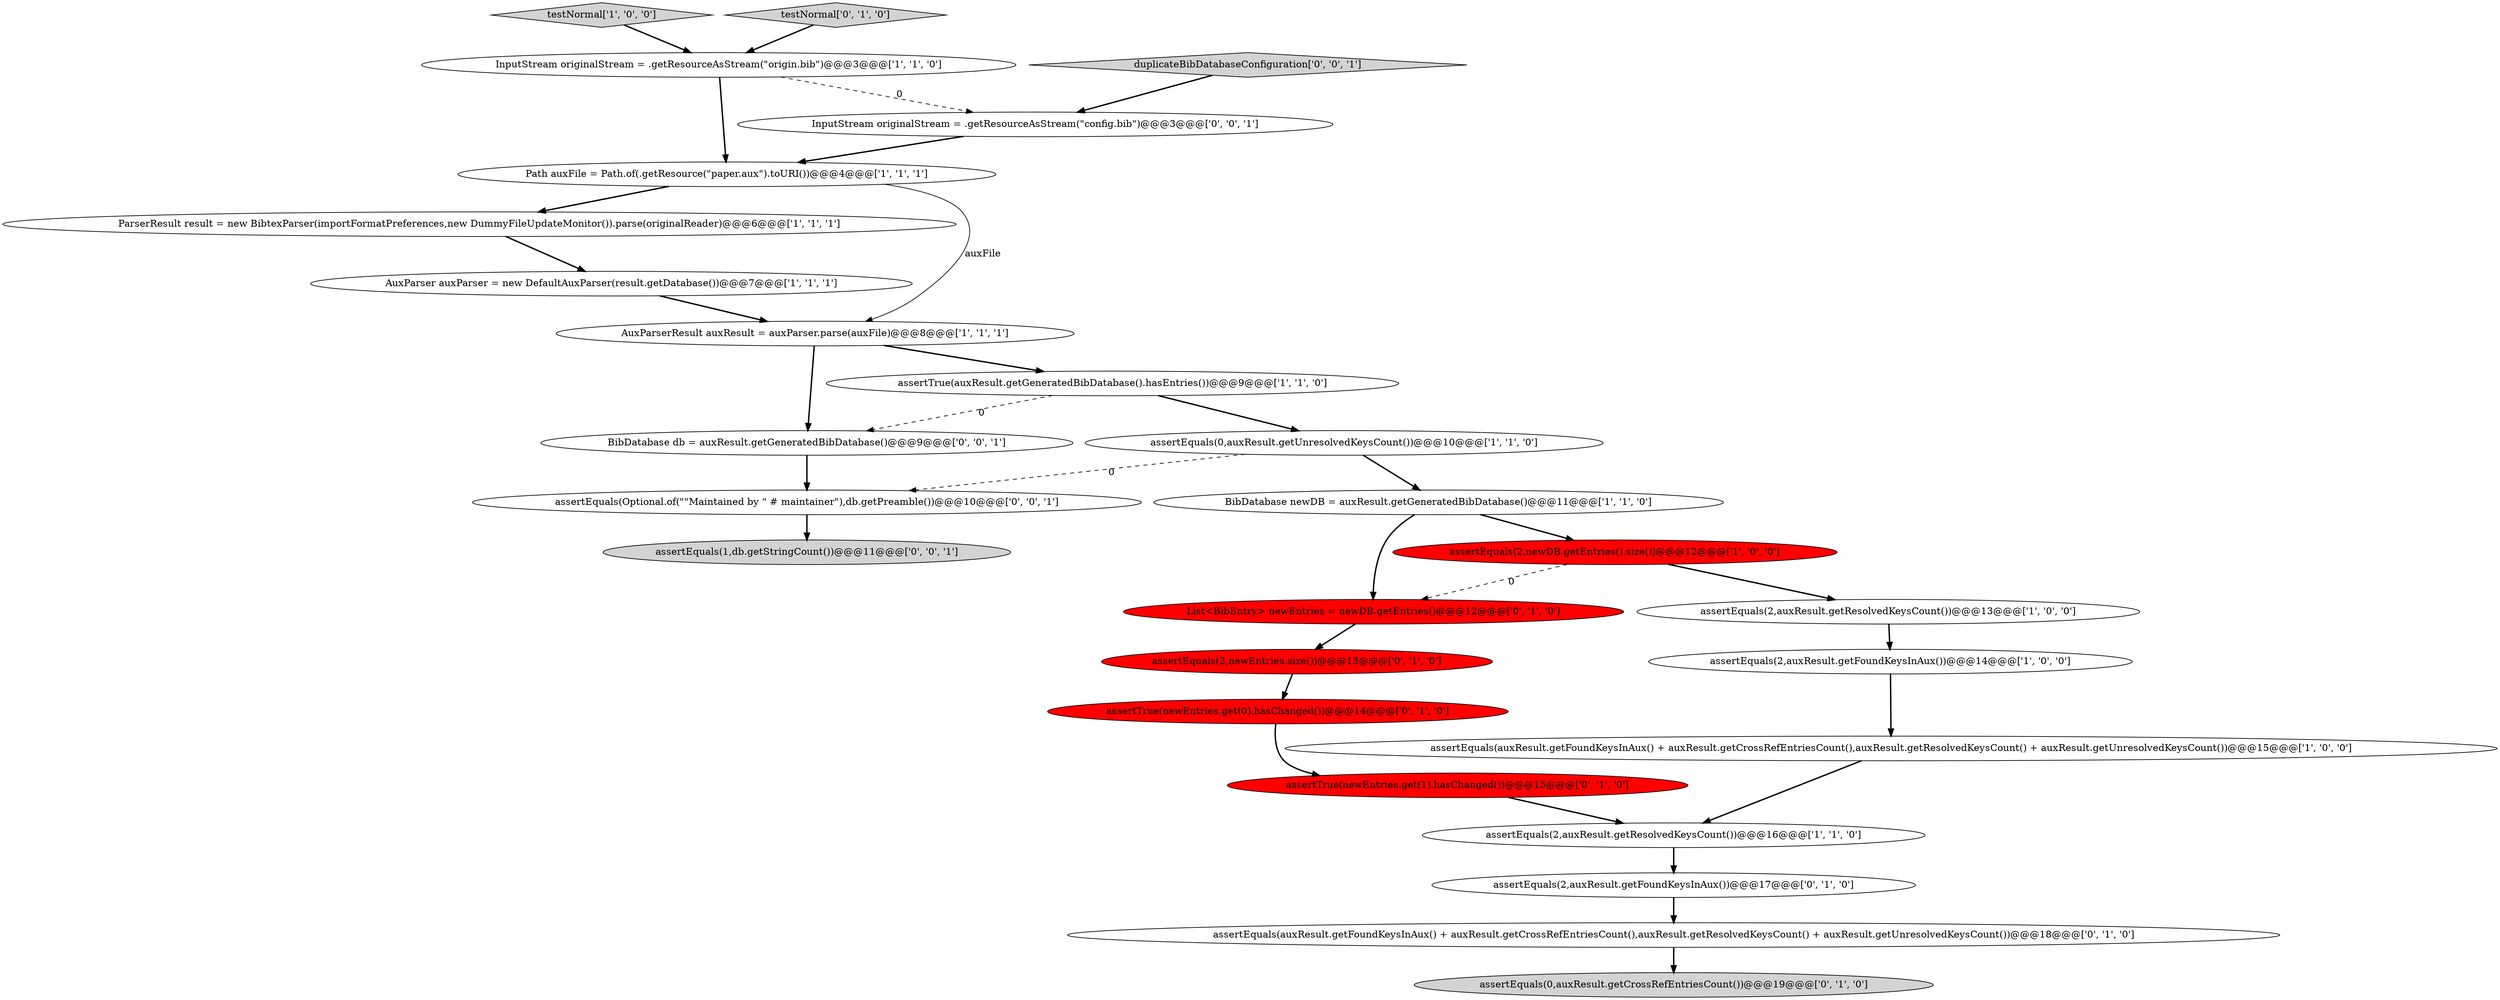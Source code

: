 digraph {
26 [style = filled, label = "assertEquals(Optional.of(\"\"Maintained by \" # maintainer\"),db.getPreamble())@@@10@@@['0', '0', '1']", fillcolor = white, shape = ellipse image = "AAA0AAABBB3BBB"];
4 [style = filled, label = "assertEquals(0,auxResult.getUnresolvedKeysCount())@@@10@@@['1', '1', '0']", fillcolor = white, shape = ellipse image = "AAA0AAABBB1BBB"];
13 [style = filled, label = "assertEquals(2,newDB.getEntries().size())@@@12@@@['1', '0', '0']", fillcolor = red, shape = ellipse image = "AAA1AAABBB1BBB"];
24 [style = filled, label = "BibDatabase db = auxResult.getGeneratedBibDatabase()@@@9@@@['0', '0', '1']", fillcolor = white, shape = ellipse image = "AAA0AAABBB3BBB"];
14 [style = filled, label = "assertTrue(newEntries.get(0).hasChanged())@@@14@@@['0', '1', '0']", fillcolor = red, shape = ellipse image = "AAA1AAABBB2BBB"];
23 [style = filled, label = "InputStream originalStream = .getResourceAsStream(\"config.bib\")@@@3@@@['0', '0', '1']", fillcolor = white, shape = ellipse image = "AAA0AAABBB3BBB"];
15 [style = filled, label = "assertEquals(2,auxResult.getFoundKeysInAux())@@@17@@@['0', '1', '0']", fillcolor = white, shape = ellipse image = "AAA0AAABBB2BBB"];
8 [style = filled, label = "ParserResult result = new BibtexParser(importFormatPreferences,new DummyFileUpdateMonitor()).parse(originalReader)@@@6@@@['1', '1', '1']", fillcolor = white, shape = ellipse image = "AAA0AAABBB1BBB"];
0 [style = filled, label = "Path auxFile = Path.of(.getResource(\"paper.aux\").toURI())@@@4@@@['1', '1', '1']", fillcolor = white, shape = ellipse image = "AAA0AAABBB1BBB"];
11 [style = filled, label = "assertEquals(2,auxResult.getResolvedKeysCount())@@@16@@@['1', '1', '0']", fillcolor = white, shape = ellipse image = "AAA0AAABBB1BBB"];
9 [style = filled, label = "testNormal['1', '0', '0']", fillcolor = lightgray, shape = diamond image = "AAA0AAABBB1BBB"];
20 [style = filled, label = "assertEquals(2,newEntries.size())@@@13@@@['0', '1', '0']", fillcolor = red, shape = ellipse image = "AAA1AAABBB2BBB"];
2 [style = filled, label = "assertTrue(auxResult.getGeneratedBibDatabase().hasEntries())@@@9@@@['1', '1', '0']", fillcolor = white, shape = ellipse image = "AAA0AAABBB1BBB"];
16 [style = filled, label = "testNormal['0', '1', '0']", fillcolor = lightgray, shape = diamond image = "AAA0AAABBB2BBB"];
6 [style = filled, label = "BibDatabase newDB = auxResult.getGeneratedBibDatabase()@@@11@@@['1', '1', '0']", fillcolor = white, shape = ellipse image = "AAA0AAABBB1BBB"];
12 [style = filled, label = "AuxParser auxParser = new DefaultAuxParser(result.getDatabase())@@@7@@@['1', '1', '1']", fillcolor = white, shape = ellipse image = "AAA0AAABBB1BBB"];
5 [style = filled, label = "InputStream originalStream = .getResourceAsStream(\"origin.bib\")@@@3@@@['1', '1', '0']", fillcolor = white, shape = ellipse image = "AAA0AAABBB1BBB"];
21 [style = filled, label = "assertEquals(auxResult.getFoundKeysInAux() + auxResult.getCrossRefEntriesCount(),auxResult.getResolvedKeysCount() + auxResult.getUnresolvedKeysCount())@@@18@@@['0', '1', '0']", fillcolor = white, shape = ellipse image = "AAA0AAABBB2BBB"];
17 [style = filled, label = "assertEquals(0,auxResult.getCrossRefEntriesCount())@@@19@@@['0', '1', '0']", fillcolor = lightgray, shape = ellipse image = "AAA0AAABBB2BBB"];
22 [style = filled, label = "assertEquals(1,db.getStringCount())@@@11@@@['0', '0', '1']", fillcolor = lightgray, shape = ellipse image = "AAA0AAABBB3BBB"];
10 [style = filled, label = "AuxParserResult auxResult = auxParser.parse(auxFile)@@@8@@@['1', '1', '1']", fillcolor = white, shape = ellipse image = "AAA0AAABBB1BBB"];
1 [style = filled, label = "assertEquals(2,auxResult.getResolvedKeysCount())@@@13@@@['1', '0', '0']", fillcolor = white, shape = ellipse image = "AAA0AAABBB1BBB"];
25 [style = filled, label = "duplicateBibDatabaseConfiguration['0', '0', '1']", fillcolor = lightgray, shape = diamond image = "AAA0AAABBB3BBB"];
3 [style = filled, label = "assertEquals(2,auxResult.getFoundKeysInAux())@@@14@@@['1', '0', '0']", fillcolor = white, shape = ellipse image = "AAA0AAABBB1BBB"];
19 [style = filled, label = "List<BibEntry> newEntries = newDB.getEntries()@@@12@@@['0', '1', '0']", fillcolor = red, shape = ellipse image = "AAA1AAABBB2BBB"];
18 [style = filled, label = "assertTrue(newEntries.get(1).hasChanged())@@@15@@@['0', '1', '0']", fillcolor = red, shape = ellipse image = "AAA1AAABBB2BBB"];
7 [style = filled, label = "assertEquals(auxResult.getFoundKeysInAux() + auxResult.getCrossRefEntriesCount(),auxResult.getResolvedKeysCount() + auxResult.getUnresolvedKeysCount())@@@15@@@['1', '0', '0']", fillcolor = white, shape = ellipse image = "AAA0AAABBB1BBB"];
7->11 [style = bold, label=""];
4->6 [style = bold, label=""];
15->21 [style = bold, label=""];
25->23 [style = bold, label=""];
10->24 [style = bold, label=""];
5->23 [style = dashed, label="0"];
19->20 [style = bold, label=""];
18->11 [style = bold, label=""];
1->3 [style = bold, label=""];
20->14 [style = bold, label=""];
6->19 [style = bold, label=""];
4->26 [style = dashed, label="0"];
13->19 [style = dashed, label="0"];
2->4 [style = bold, label=""];
23->0 [style = bold, label=""];
13->1 [style = bold, label=""];
11->15 [style = bold, label=""];
26->22 [style = bold, label=""];
24->26 [style = bold, label=""];
12->10 [style = bold, label=""];
5->0 [style = bold, label=""];
3->7 [style = bold, label=""];
6->13 [style = bold, label=""];
0->10 [style = solid, label="auxFile"];
0->8 [style = bold, label=""];
9->5 [style = bold, label=""];
16->5 [style = bold, label=""];
14->18 [style = bold, label=""];
10->2 [style = bold, label=""];
2->24 [style = dashed, label="0"];
21->17 [style = bold, label=""];
8->12 [style = bold, label=""];
}
